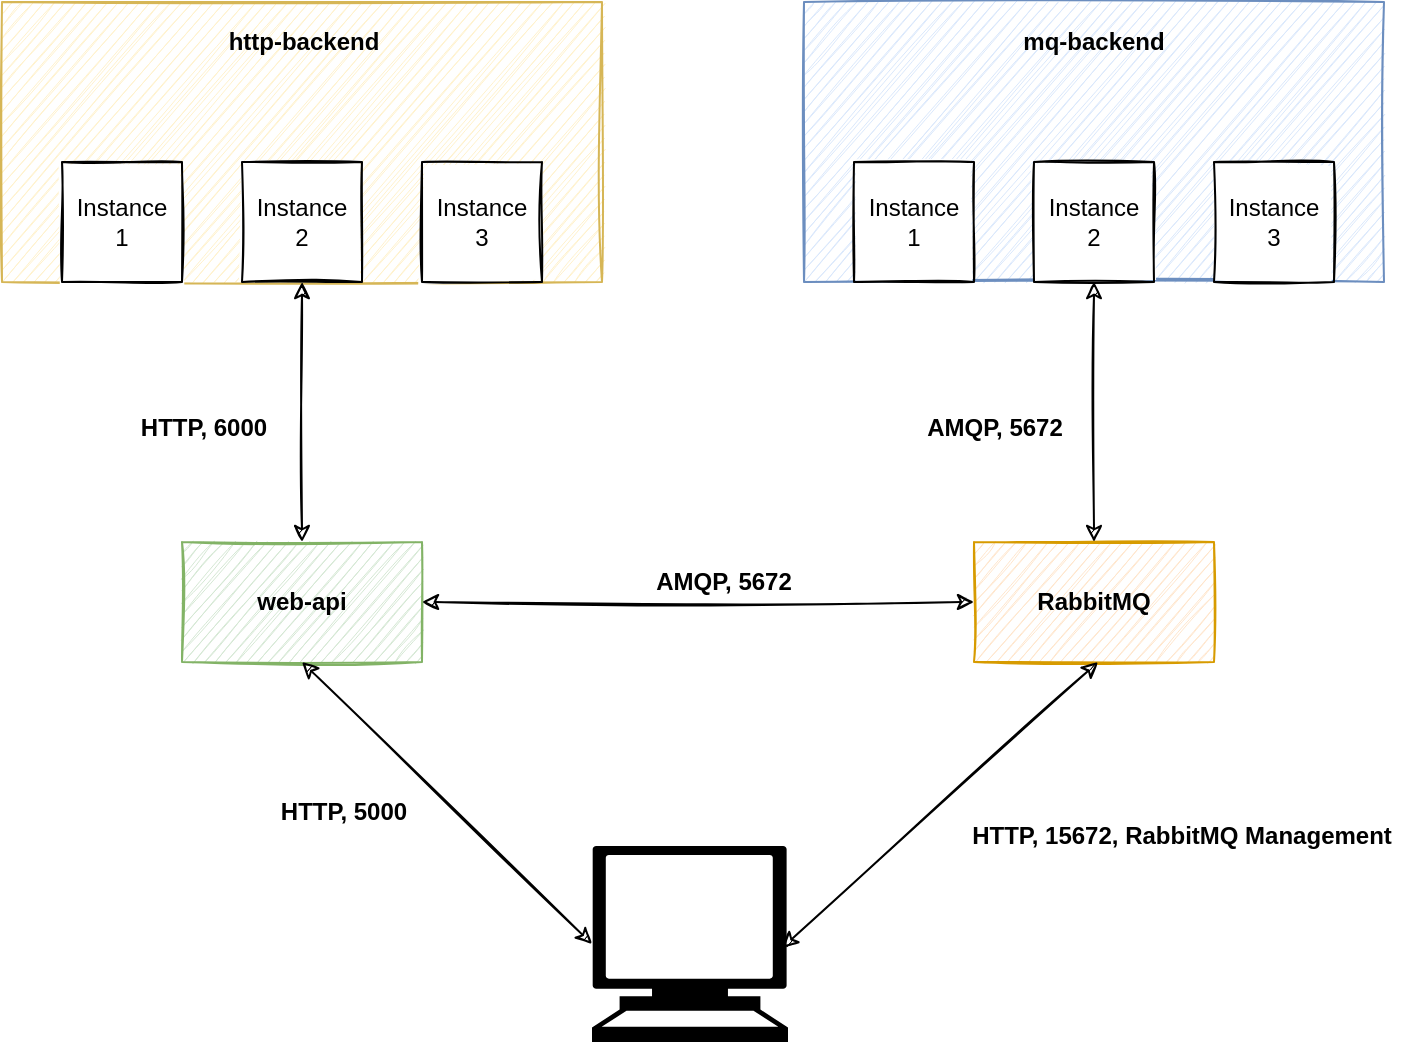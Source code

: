 <mxfile version="14.7.3" type="device"><diagram id="Q-9xOhupJYayhz4us105" name="Page-1"><mxGraphModel dx="1422" dy="762" grid="0" gridSize="10" guides="1" tooltips="1" connect="1" arrows="1" fold="1" page="1" pageScale="1" pageWidth="850" pageHeight="1100" math="0" shadow="0"><root><mxCell id="0"/><mxCell id="1" parent="0"/><mxCell id="UDhM_iyheCX5BAROnQ8A-2" value="&lt;b&gt;web-api&lt;/b&gt;" style="rounded=0;whiteSpace=wrap;html=1;sketch=1;fillColor=#d5e8d4;strokeColor=#82b366;" vertex="1" parent="1"><mxGeometry x="199" y="290" width="120" height="60" as="geometry"/></mxCell><mxCell id="UDhM_iyheCX5BAROnQ8A-3" value="&lt;p style=&quot;line-height: 120%&quot;&gt;&lt;br&gt;&lt;/p&gt;" style="rounded=0;whiteSpace=wrap;html=1;sketch=1;shadow=0;fillColor=#fff2cc;strokeColor=#d6b656;" vertex="1" parent="1"><mxGeometry x="109" y="20" width="300" height="140" as="geometry"/></mxCell><mxCell id="UDhM_iyheCX5BAROnQ8A-4" value="&lt;b&gt;RabbitMQ&lt;/b&gt;" style="rounded=0;whiteSpace=wrap;html=1;sketch=1;fillColor=#ffe6cc;strokeColor=#d79b00;" vertex="1" parent="1"><mxGeometry x="595" y="290" width="120" height="60" as="geometry"/></mxCell><mxCell id="UDhM_iyheCX5BAROnQ8A-5" value="" style="rounded=0;whiteSpace=wrap;html=1;sketch=1;fillColor=#dae8fc;strokeColor=#6c8ebf;" vertex="1" parent="1"><mxGeometry x="510" y="20" width="290" height="140" as="geometry"/></mxCell><mxCell id="UDhM_iyheCX5BAROnQ8A-6" value="Instance&lt;br&gt;1" style="rounded=0;whiteSpace=wrap;html=1;sketch=1;" vertex="1" parent="1"><mxGeometry x="139" y="100" width="60" height="60" as="geometry"/></mxCell><mxCell id="UDhM_iyheCX5BAROnQ8A-7" value="Instance&lt;br&gt;2" style="rounded=0;whiteSpace=wrap;html=1;sketch=1;" vertex="1" parent="1"><mxGeometry x="229" y="100" width="60" height="60" as="geometry"/></mxCell><mxCell id="UDhM_iyheCX5BAROnQ8A-8" value="Instance&lt;br&gt;3" style="rounded=0;whiteSpace=wrap;html=1;sketch=1;" vertex="1" parent="1"><mxGeometry x="319" y="100" width="60" height="60" as="geometry"/></mxCell><mxCell id="UDhM_iyheCX5BAROnQ8A-9" value="&lt;b&gt;http-backend&lt;/b&gt;" style="text;html=1;strokeColor=none;fillColor=none;align=center;verticalAlign=middle;whiteSpace=wrap;rounded=0;" vertex="1" parent="1"><mxGeometry x="110" y="20" width="300" height="40" as="geometry"/></mxCell><mxCell id="UDhM_iyheCX5BAROnQ8A-10" value="&lt;b&gt;mq-backend&lt;/b&gt;" style="text;html=1;align=center;verticalAlign=middle;whiteSpace=wrap;rounded=0;" vertex="1" parent="1"><mxGeometry x="510" y="20" width="290" height="40" as="geometry"/></mxCell><mxCell id="UDhM_iyheCX5BAROnQ8A-11" value="Instance&lt;br&gt;1" style="rounded=0;whiteSpace=wrap;html=1;sketch=1;" vertex="1" parent="1"><mxGeometry x="535" y="100" width="60" height="60" as="geometry"/></mxCell><mxCell id="UDhM_iyheCX5BAROnQ8A-12" value="Instance&lt;br&gt;2" style="rounded=0;whiteSpace=wrap;html=1;sketch=1;" vertex="1" parent="1"><mxGeometry x="625" y="100" width="60" height="60" as="geometry"/></mxCell><mxCell id="UDhM_iyheCX5BAROnQ8A-13" value="Instance&lt;br&gt;3" style="rounded=0;whiteSpace=wrap;html=1;sketch=1;" vertex="1" parent="1"><mxGeometry x="715" y="100" width="60" height="60" as="geometry"/></mxCell><mxCell id="UDhM_iyheCX5BAROnQ8A-14" value="" style="endArrow=classic;startArrow=classic;html=1;entryX=0.5;entryY=1;entryDx=0;entryDy=0;exitX=0.5;exitY=0;exitDx=0;exitDy=0;sketch=1;" edge="1" parent="1" source="UDhM_iyheCX5BAROnQ8A-2" target="UDhM_iyheCX5BAROnQ8A-7"><mxGeometry width="50" height="50" relative="1" as="geometry"><mxPoint x="270" y="290" as="sourcePoint"/><mxPoint x="320" y="240" as="targetPoint"/></mxGeometry></mxCell><mxCell id="UDhM_iyheCX5BAROnQ8A-15" value="" style="endArrow=classic;startArrow=classic;html=1;exitX=1;exitY=0.5;exitDx=0;exitDy=0;entryX=0;entryY=0.5;entryDx=0;entryDy=0;sketch=1;" edge="1" parent="1" source="UDhM_iyheCX5BAROnQ8A-2" target="UDhM_iyheCX5BAROnQ8A-4"><mxGeometry width="50" height="50" relative="1" as="geometry"><mxPoint x="390" y="340" as="sourcePoint"/><mxPoint x="440" y="290" as="targetPoint"/></mxGeometry></mxCell><mxCell id="UDhM_iyheCX5BAROnQ8A-16" value="" style="endArrow=classic;startArrow=classic;html=1;entryX=0.5;entryY=1;entryDx=0;entryDy=0;exitX=0.5;exitY=0;exitDx=0;exitDy=0;sketch=1;" edge="1" parent="1" source="UDhM_iyheCX5BAROnQ8A-4" target="UDhM_iyheCX5BAROnQ8A-5"><mxGeometry width="50" height="50" relative="1" as="geometry"><mxPoint x="360" y="330" as="sourcePoint"/><mxPoint x="410" y="280" as="targetPoint"/></mxGeometry></mxCell><mxCell id="UDhM_iyheCX5BAROnQ8A-17" value="&lt;b&gt;AMQP, 5672&lt;/b&gt;" style="text;html=1;strokeColor=none;fillColor=none;align=center;verticalAlign=middle;whiteSpace=wrap;rounded=0;sketch=0;" vertex="1" parent="1"><mxGeometry x="430" y="300" width="80" height="20" as="geometry"/></mxCell><mxCell id="UDhM_iyheCX5BAROnQ8A-18" value="&lt;b&gt;AMQP, 5672&lt;/b&gt;" style="text;html=1;strokeColor=none;fillColor=none;align=center;verticalAlign=middle;whiteSpace=wrap;rounded=0;rotation=0;" vertex="1" parent="1"><mxGeometry x="560" y="220" width="91" height="25" as="geometry"/></mxCell><mxCell id="UDhM_iyheCX5BAROnQ8A-20" value="&lt;b&gt;HTTP, 5000&lt;/b&gt;" style="text;html=1;strokeColor=none;fillColor=none;align=center;verticalAlign=middle;whiteSpace=wrap;rounded=0;" vertex="1" parent="1"><mxGeometry x="235" y="415" width="90" height="20" as="geometry"/></mxCell><mxCell id="UDhM_iyheCX5BAROnQ8A-21" value="" style="endArrow=classic;startArrow=classic;html=1;entryX=0.5;entryY=1;entryDx=0;entryDy=0;exitX=0;exitY=0.5;exitDx=0;exitDy=0;exitPerimeter=0;sketch=1;" edge="1" parent="1" source="UDhM_iyheCX5BAROnQ8A-27" target="UDhM_iyheCX5BAROnQ8A-2"><mxGeometry width="50" height="50" relative="1" as="geometry"><mxPoint x="410" y="464.312" as="sourcePoint"/><mxPoint x="410" y="260" as="targetPoint"/></mxGeometry></mxCell><mxCell id="UDhM_iyheCX5BAROnQ8A-22" value="&lt;b&gt;HTTP, 6000&lt;/b&gt;" style="text;html=1;strokeColor=none;fillColor=none;align=center;verticalAlign=middle;whiteSpace=wrap;rounded=0;" vertex="1" parent="1"><mxGeometry x="170" y="222.5" width="80" height="20" as="geometry"/></mxCell><mxCell id="UDhM_iyheCX5BAROnQ8A-24" value="&lt;b&gt;HTTP, 15672, RabbitMQ Management&lt;/b&gt;" style="text;html=1;strokeColor=none;fillColor=none;align=center;verticalAlign=middle;whiteSpace=wrap;rounded=0;" vertex="1" parent="1"><mxGeometry x="589" y="427" width="220" height="20" as="geometry"/></mxCell><mxCell id="UDhM_iyheCX5BAROnQ8A-25" value="" style="endArrow=classic;startArrow=classic;html=1;entryX=0.517;entryY=1;entryDx=0;entryDy=0;entryPerimeter=0;exitX=0.969;exitY=0.52;exitDx=0;exitDy=0;exitPerimeter=0;sketch=1;" edge="1" parent="1" source="UDhM_iyheCX5BAROnQ8A-27" target="UDhM_iyheCX5BAROnQ8A-4"><mxGeometry width="50" height="50" relative="1" as="geometry"><mxPoint x="499" y="465.483" as="sourcePoint"/><mxPoint x="679" y="416" as="targetPoint"/></mxGeometry></mxCell><mxCell id="UDhM_iyheCX5BAROnQ8A-27" value="" style="shape=mxgraph.signs.tech.computer;html=1;pointerEvents=1;fillColor=#000000;strokeColor=none;verticalLabelPosition=bottom;verticalAlign=top;align=center;shadow=0;sketch=0;" vertex="1" parent="1"><mxGeometry x="404" y="442" width="98" height="98" as="geometry"/></mxCell></root></mxGraphModel></diagram></mxfile>